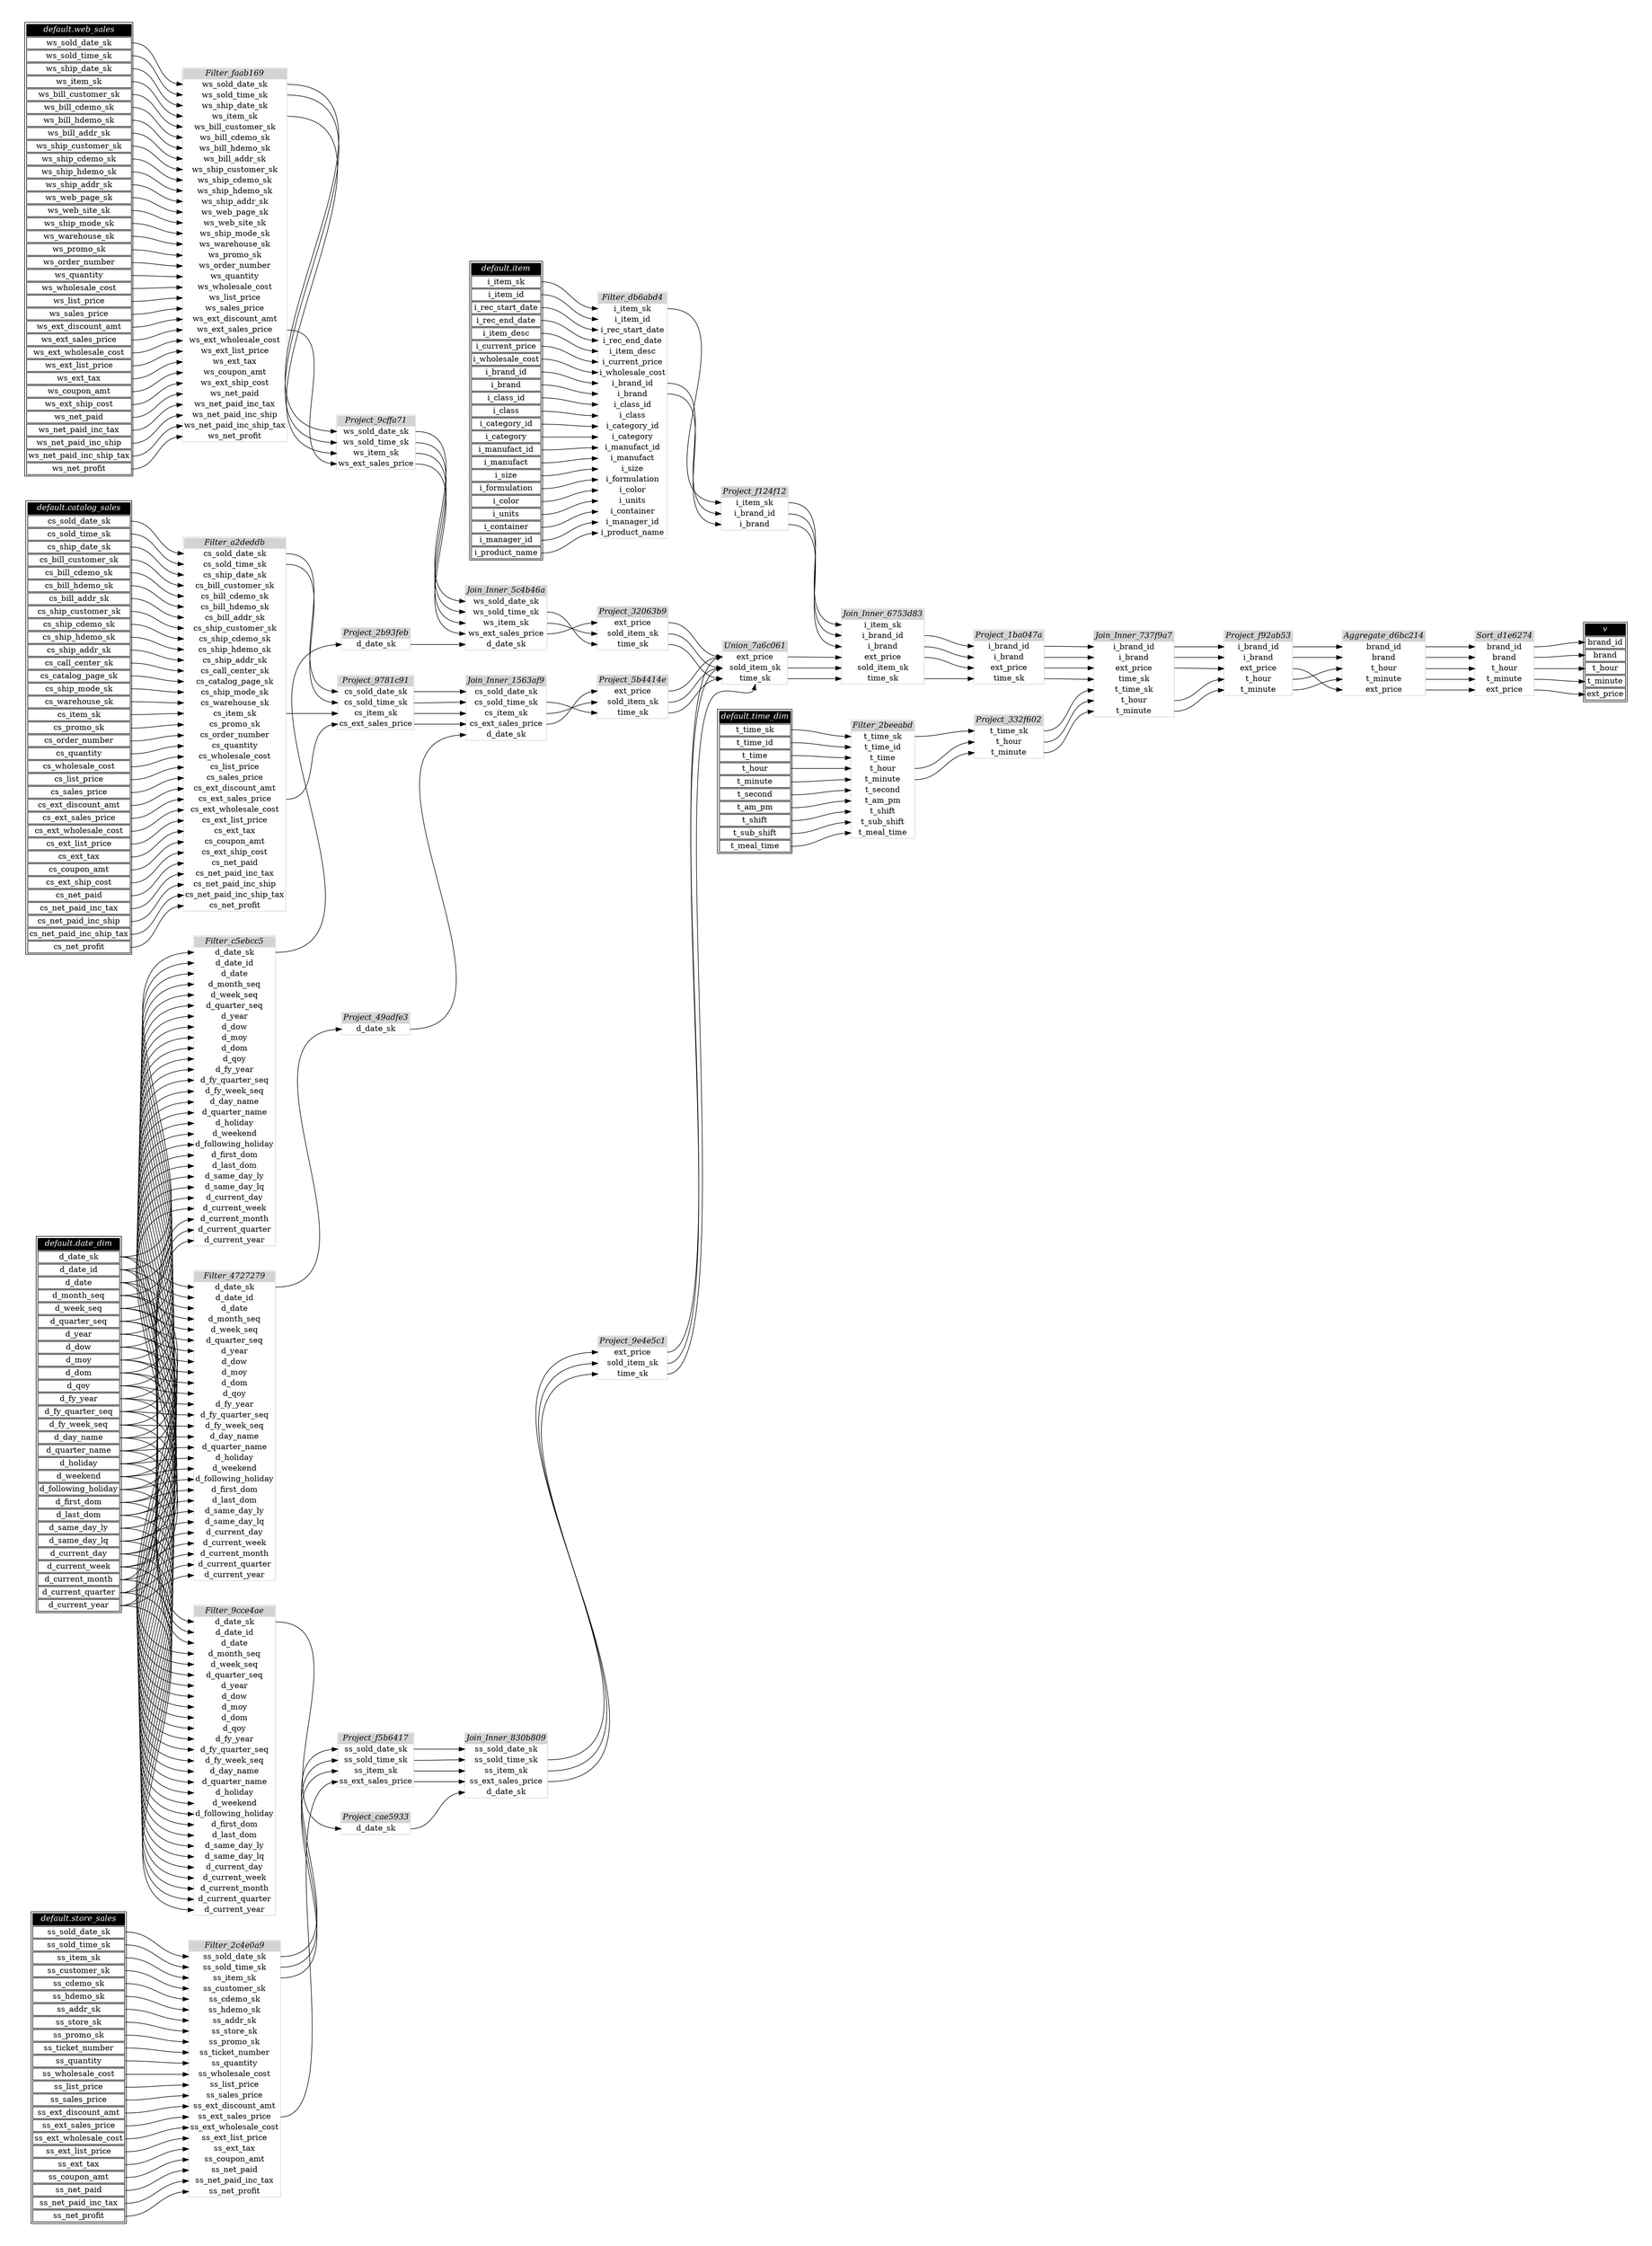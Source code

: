 // Automatically generated by TPCDSFlowTestSuite


digraph {
  graph [pad="0.5" nodesep="0.5" ranksep="1" fontname="Helvetica" rankdir=LR];
  node [shape=plaintext]

  
"Aggregate_d6bc214" [label=<
<table color="lightgray" border="1" cellborder="0" cellspacing="0">
  <tr><td bgcolor="lightgray" port="nodeName"><i>Aggregate_d6bc214</i></td></tr>
  <tr><td port="0">brand_id</td></tr>
<tr><td port="1">brand</td></tr>
<tr><td port="2">t_hour</td></tr>
<tr><td port="3">t_minute</td></tr>
<tr><td port="4">ext_price</td></tr>
</table>>];
     

"Filter_2beeabd" [label=<
<table color="lightgray" border="1" cellborder="0" cellspacing="0">
  <tr><td bgcolor="lightgray" port="nodeName"><i>Filter_2beeabd</i></td></tr>
  <tr><td port="0">t_time_sk</td></tr>
<tr><td port="1">t_time_id</td></tr>
<tr><td port="2">t_time</td></tr>
<tr><td port="3">t_hour</td></tr>
<tr><td port="4">t_minute</td></tr>
<tr><td port="5">t_second</td></tr>
<tr><td port="6">t_am_pm</td></tr>
<tr><td port="7">t_shift</td></tr>
<tr><td port="8">t_sub_shift</td></tr>
<tr><td port="9">t_meal_time</td></tr>
</table>>];
     

"Filter_2c4e0a9" [label=<
<table color="lightgray" border="1" cellborder="0" cellspacing="0">
  <tr><td bgcolor="lightgray" port="nodeName"><i>Filter_2c4e0a9</i></td></tr>
  <tr><td port="0">ss_sold_date_sk</td></tr>
<tr><td port="1">ss_sold_time_sk</td></tr>
<tr><td port="2">ss_item_sk</td></tr>
<tr><td port="3">ss_customer_sk</td></tr>
<tr><td port="4">ss_cdemo_sk</td></tr>
<tr><td port="5">ss_hdemo_sk</td></tr>
<tr><td port="6">ss_addr_sk</td></tr>
<tr><td port="7">ss_store_sk</td></tr>
<tr><td port="8">ss_promo_sk</td></tr>
<tr><td port="9">ss_ticket_number</td></tr>
<tr><td port="10">ss_quantity</td></tr>
<tr><td port="11">ss_wholesale_cost</td></tr>
<tr><td port="12">ss_list_price</td></tr>
<tr><td port="13">ss_sales_price</td></tr>
<tr><td port="14">ss_ext_discount_amt</td></tr>
<tr><td port="15">ss_ext_sales_price</td></tr>
<tr><td port="16">ss_ext_wholesale_cost</td></tr>
<tr><td port="17">ss_ext_list_price</td></tr>
<tr><td port="18">ss_ext_tax</td></tr>
<tr><td port="19">ss_coupon_amt</td></tr>
<tr><td port="20">ss_net_paid</td></tr>
<tr><td port="21">ss_net_paid_inc_tax</td></tr>
<tr><td port="22">ss_net_profit</td></tr>
</table>>];
     

"Filter_4727279" [label=<
<table color="lightgray" border="1" cellborder="0" cellspacing="0">
  <tr><td bgcolor="lightgray" port="nodeName"><i>Filter_4727279</i></td></tr>
  <tr><td port="0">d_date_sk</td></tr>
<tr><td port="1">d_date_id</td></tr>
<tr><td port="2">d_date</td></tr>
<tr><td port="3">d_month_seq</td></tr>
<tr><td port="4">d_week_seq</td></tr>
<tr><td port="5">d_quarter_seq</td></tr>
<tr><td port="6">d_year</td></tr>
<tr><td port="7">d_dow</td></tr>
<tr><td port="8">d_moy</td></tr>
<tr><td port="9">d_dom</td></tr>
<tr><td port="10">d_qoy</td></tr>
<tr><td port="11">d_fy_year</td></tr>
<tr><td port="12">d_fy_quarter_seq</td></tr>
<tr><td port="13">d_fy_week_seq</td></tr>
<tr><td port="14">d_day_name</td></tr>
<tr><td port="15">d_quarter_name</td></tr>
<tr><td port="16">d_holiday</td></tr>
<tr><td port="17">d_weekend</td></tr>
<tr><td port="18">d_following_holiday</td></tr>
<tr><td port="19">d_first_dom</td></tr>
<tr><td port="20">d_last_dom</td></tr>
<tr><td port="21">d_same_day_ly</td></tr>
<tr><td port="22">d_same_day_lq</td></tr>
<tr><td port="23">d_current_day</td></tr>
<tr><td port="24">d_current_week</td></tr>
<tr><td port="25">d_current_month</td></tr>
<tr><td port="26">d_current_quarter</td></tr>
<tr><td port="27">d_current_year</td></tr>
</table>>];
     

"Filter_9cce4ae" [label=<
<table color="lightgray" border="1" cellborder="0" cellspacing="0">
  <tr><td bgcolor="lightgray" port="nodeName"><i>Filter_9cce4ae</i></td></tr>
  <tr><td port="0">d_date_sk</td></tr>
<tr><td port="1">d_date_id</td></tr>
<tr><td port="2">d_date</td></tr>
<tr><td port="3">d_month_seq</td></tr>
<tr><td port="4">d_week_seq</td></tr>
<tr><td port="5">d_quarter_seq</td></tr>
<tr><td port="6">d_year</td></tr>
<tr><td port="7">d_dow</td></tr>
<tr><td port="8">d_moy</td></tr>
<tr><td port="9">d_dom</td></tr>
<tr><td port="10">d_qoy</td></tr>
<tr><td port="11">d_fy_year</td></tr>
<tr><td port="12">d_fy_quarter_seq</td></tr>
<tr><td port="13">d_fy_week_seq</td></tr>
<tr><td port="14">d_day_name</td></tr>
<tr><td port="15">d_quarter_name</td></tr>
<tr><td port="16">d_holiday</td></tr>
<tr><td port="17">d_weekend</td></tr>
<tr><td port="18">d_following_holiday</td></tr>
<tr><td port="19">d_first_dom</td></tr>
<tr><td port="20">d_last_dom</td></tr>
<tr><td port="21">d_same_day_ly</td></tr>
<tr><td port="22">d_same_day_lq</td></tr>
<tr><td port="23">d_current_day</td></tr>
<tr><td port="24">d_current_week</td></tr>
<tr><td port="25">d_current_month</td></tr>
<tr><td port="26">d_current_quarter</td></tr>
<tr><td port="27">d_current_year</td></tr>
</table>>];
     

"Filter_a2deddb" [label=<
<table color="lightgray" border="1" cellborder="0" cellspacing="0">
  <tr><td bgcolor="lightgray" port="nodeName"><i>Filter_a2deddb</i></td></tr>
  <tr><td port="0">cs_sold_date_sk</td></tr>
<tr><td port="1">cs_sold_time_sk</td></tr>
<tr><td port="2">cs_ship_date_sk</td></tr>
<tr><td port="3">cs_bill_customer_sk</td></tr>
<tr><td port="4">cs_bill_cdemo_sk</td></tr>
<tr><td port="5">cs_bill_hdemo_sk</td></tr>
<tr><td port="6">cs_bill_addr_sk</td></tr>
<tr><td port="7">cs_ship_customer_sk</td></tr>
<tr><td port="8">cs_ship_cdemo_sk</td></tr>
<tr><td port="9">cs_ship_hdemo_sk</td></tr>
<tr><td port="10">cs_ship_addr_sk</td></tr>
<tr><td port="11">cs_call_center_sk</td></tr>
<tr><td port="12">cs_catalog_page_sk</td></tr>
<tr><td port="13">cs_ship_mode_sk</td></tr>
<tr><td port="14">cs_warehouse_sk</td></tr>
<tr><td port="15">cs_item_sk</td></tr>
<tr><td port="16">cs_promo_sk</td></tr>
<tr><td port="17">cs_order_number</td></tr>
<tr><td port="18">cs_quantity</td></tr>
<tr><td port="19">cs_wholesale_cost</td></tr>
<tr><td port="20">cs_list_price</td></tr>
<tr><td port="21">cs_sales_price</td></tr>
<tr><td port="22">cs_ext_discount_amt</td></tr>
<tr><td port="23">cs_ext_sales_price</td></tr>
<tr><td port="24">cs_ext_wholesale_cost</td></tr>
<tr><td port="25">cs_ext_list_price</td></tr>
<tr><td port="26">cs_ext_tax</td></tr>
<tr><td port="27">cs_coupon_amt</td></tr>
<tr><td port="28">cs_ext_ship_cost</td></tr>
<tr><td port="29">cs_net_paid</td></tr>
<tr><td port="30">cs_net_paid_inc_tax</td></tr>
<tr><td port="31">cs_net_paid_inc_ship</td></tr>
<tr><td port="32">cs_net_paid_inc_ship_tax</td></tr>
<tr><td port="33">cs_net_profit</td></tr>
</table>>];
     

"Filter_c5ebcc5" [label=<
<table color="lightgray" border="1" cellborder="0" cellspacing="0">
  <tr><td bgcolor="lightgray" port="nodeName"><i>Filter_c5ebcc5</i></td></tr>
  <tr><td port="0">d_date_sk</td></tr>
<tr><td port="1">d_date_id</td></tr>
<tr><td port="2">d_date</td></tr>
<tr><td port="3">d_month_seq</td></tr>
<tr><td port="4">d_week_seq</td></tr>
<tr><td port="5">d_quarter_seq</td></tr>
<tr><td port="6">d_year</td></tr>
<tr><td port="7">d_dow</td></tr>
<tr><td port="8">d_moy</td></tr>
<tr><td port="9">d_dom</td></tr>
<tr><td port="10">d_qoy</td></tr>
<tr><td port="11">d_fy_year</td></tr>
<tr><td port="12">d_fy_quarter_seq</td></tr>
<tr><td port="13">d_fy_week_seq</td></tr>
<tr><td port="14">d_day_name</td></tr>
<tr><td port="15">d_quarter_name</td></tr>
<tr><td port="16">d_holiday</td></tr>
<tr><td port="17">d_weekend</td></tr>
<tr><td port="18">d_following_holiday</td></tr>
<tr><td port="19">d_first_dom</td></tr>
<tr><td port="20">d_last_dom</td></tr>
<tr><td port="21">d_same_day_ly</td></tr>
<tr><td port="22">d_same_day_lq</td></tr>
<tr><td port="23">d_current_day</td></tr>
<tr><td port="24">d_current_week</td></tr>
<tr><td port="25">d_current_month</td></tr>
<tr><td port="26">d_current_quarter</td></tr>
<tr><td port="27">d_current_year</td></tr>
</table>>];
     

"Filter_db6abd4" [label=<
<table color="lightgray" border="1" cellborder="0" cellspacing="0">
  <tr><td bgcolor="lightgray" port="nodeName"><i>Filter_db6abd4</i></td></tr>
  <tr><td port="0">i_item_sk</td></tr>
<tr><td port="1">i_item_id</td></tr>
<tr><td port="2">i_rec_start_date</td></tr>
<tr><td port="3">i_rec_end_date</td></tr>
<tr><td port="4">i_item_desc</td></tr>
<tr><td port="5">i_current_price</td></tr>
<tr><td port="6">i_wholesale_cost</td></tr>
<tr><td port="7">i_brand_id</td></tr>
<tr><td port="8">i_brand</td></tr>
<tr><td port="9">i_class_id</td></tr>
<tr><td port="10">i_class</td></tr>
<tr><td port="11">i_category_id</td></tr>
<tr><td port="12">i_category</td></tr>
<tr><td port="13">i_manufact_id</td></tr>
<tr><td port="14">i_manufact</td></tr>
<tr><td port="15">i_size</td></tr>
<tr><td port="16">i_formulation</td></tr>
<tr><td port="17">i_color</td></tr>
<tr><td port="18">i_units</td></tr>
<tr><td port="19">i_container</td></tr>
<tr><td port="20">i_manager_id</td></tr>
<tr><td port="21">i_product_name</td></tr>
</table>>];
     

"Filter_faab169" [label=<
<table color="lightgray" border="1" cellborder="0" cellspacing="0">
  <tr><td bgcolor="lightgray" port="nodeName"><i>Filter_faab169</i></td></tr>
  <tr><td port="0">ws_sold_date_sk</td></tr>
<tr><td port="1">ws_sold_time_sk</td></tr>
<tr><td port="2">ws_ship_date_sk</td></tr>
<tr><td port="3">ws_item_sk</td></tr>
<tr><td port="4">ws_bill_customer_sk</td></tr>
<tr><td port="5">ws_bill_cdemo_sk</td></tr>
<tr><td port="6">ws_bill_hdemo_sk</td></tr>
<tr><td port="7">ws_bill_addr_sk</td></tr>
<tr><td port="8">ws_ship_customer_sk</td></tr>
<tr><td port="9">ws_ship_cdemo_sk</td></tr>
<tr><td port="10">ws_ship_hdemo_sk</td></tr>
<tr><td port="11">ws_ship_addr_sk</td></tr>
<tr><td port="12">ws_web_page_sk</td></tr>
<tr><td port="13">ws_web_site_sk</td></tr>
<tr><td port="14">ws_ship_mode_sk</td></tr>
<tr><td port="15">ws_warehouse_sk</td></tr>
<tr><td port="16">ws_promo_sk</td></tr>
<tr><td port="17">ws_order_number</td></tr>
<tr><td port="18">ws_quantity</td></tr>
<tr><td port="19">ws_wholesale_cost</td></tr>
<tr><td port="20">ws_list_price</td></tr>
<tr><td port="21">ws_sales_price</td></tr>
<tr><td port="22">ws_ext_discount_amt</td></tr>
<tr><td port="23">ws_ext_sales_price</td></tr>
<tr><td port="24">ws_ext_wholesale_cost</td></tr>
<tr><td port="25">ws_ext_list_price</td></tr>
<tr><td port="26">ws_ext_tax</td></tr>
<tr><td port="27">ws_coupon_amt</td></tr>
<tr><td port="28">ws_ext_ship_cost</td></tr>
<tr><td port="29">ws_net_paid</td></tr>
<tr><td port="30">ws_net_paid_inc_tax</td></tr>
<tr><td port="31">ws_net_paid_inc_ship</td></tr>
<tr><td port="32">ws_net_paid_inc_ship_tax</td></tr>
<tr><td port="33">ws_net_profit</td></tr>
</table>>];
     

"Join_Inner_1563af9" [label=<
<table color="lightgray" border="1" cellborder="0" cellspacing="0">
  <tr><td bgcolor="lightgray" port="nodeName"><i>Join_Inner_1563af9</i></td></tr>
  <tr><td port="0">cs_sold_date_sk</td></tr>
<tr><td port="1">cs_sold_time_sk</td></tr>
<tr><td port="2">cs_item_sk</td></tr>
<tr><td port="3">cs_ext_sales_price</td></tr>
<tr><td port="4">d_date_sk</td></tr>
</table>>];
     

"Join_Inner_5c4b46a" [label=<
<table color="lightgray" border="1" cellborder="0" cellspacing="0">
  <tr><td bgcolor="lightgray" port="nodeName"><i>Join_Inner_5c4b46a</i></td></tr>
  <tr><td port="0">ws_sold_date_sk</td></tr>
<tr><td port="1">ws_sold_time_sk</td></tr>
<tr><td port="2">ws_item_sk</td></tr>
<tr><td port="3">ws_ext_sales_price</td></tr>
<tr><td port="4">d_date_sk</td></tr>
</table>>];
     

"Join_Inner_6753d83" [label=<
<table color="lightgray" border="1" cellborder="0" cellspacing="0">
  <tr><td bgcolor="lightgray" port="nodeName"><i>Join_Inner_6753d83</i></td></tr>
  <tr><td port="0">i_item_sk</td></tr>
<tr><td port="1">i_brand_id</td></tr>
<tr><td port="2">i_brand</td></tr>
<tr><td port="3">ext_price</td></tr>
<tr><td port="4">sold_item_sk</td></tr>
<tr><td port="5">time_sk</td></tr>
</table>>];
     

"Join_Inner_737f9a7" [label=<
<table color="lightgray" border="1" cellborder="0" cellspacing="0">
  <tr><td bgcolor="lightgray" port="nodeName"><i>Join_Inner_737f9a7</i></td></tr>
  <tr><td port="0">i_brand_id</td></tr>
<tr><td port="1">i_brand</td></tr>
<tr><td port="2">ext_price</td></tr>
<tr><td port="3">time_sk</td></tr>
<tr><td port="4">t_time_sk</td></tr>
<tr><td port="5">t_hour</td></tr>
<tr><td port="6">t_minute</td></tr>
</table>>];
     

"Join_Inner_830b809" [label=<
<table color="lightgray" border="1" cellborder="0" cellspacing="0">
  <tr><td bgcolor="lightgray" port="nodeName"><i>Join_Inner_830b809</i></td></tr>
  <tr><td port="0">ss_sold_date_sk</td></tr>
<tr><td port="1">ss_sold_time_sk</td></tr>
<tr><td port="2">ss_item_sk</td></tr>
<tr><td port="3">ss_ext_sales_price</td></tr>
<tr><td port="4">d_date_sk</td></tr>
</table>>];
     

"Project_1ba047a" [label=<
<table color="lightgray" border="1" cellborder="0" cellspacing="0">
  <tr><td bgcolor="lightgray" port="nodeName"><i>Project_1ba047a</i></td></tr>
  <tr><td port="0">i_brand_id</td></tr>
<tr><td port="1">i_brand</td></tr>
<tr><td port="2">ext_price</td></tr>
<tr><td port="3">time_sk</td></tr>
</table>>];
     

"Project_2b93feb" [label=<
<table color="lightgray" border="1" cellborder="0" cellspacing="0">
  <tr><td bgcolor="lightgray" port="nodeName"><i>Project_2b93feb</i></td></tr>
  <tr><td port="0">d_date_sk</td></tr>
</table>>];
     

"Project_32063b9" [label=<
<table color="lightgray" border="1" cellborder="0" cellspacing="0">
  <tr><td bgcolor="lightgray" port="nodeName"><i>Project_32063b9</i></td></tr>
  <tr><td port="0">ext_price</td></tr>
<tr><td port="1">sold_item_sk</td></tr>
<tr><td port="2">time_sk</td></tr>
</table>>];
     

"Project_332f602" [label=<
<table color="lightgray" border="1" cellborder="0" cellspacing="0">
  <tr><td bgcolor="lightgray" port="nodeName"><i>Project_332f602</i></td></tr>
  <tr><td port="0">t_time_sk</td></tr>
<tr><td port="1">t_hour</td></tr>
<tr><td port="2">t_minute</td></tr>
</table>>];
     

"Project_49adfe3" [label=<
<table color="lightgray" border="1" cellborder="0" cellspacing="0">
  <tr><td bgcolor="lightgray" port="nodeName"><i>Project_49adfe3</i></td></tr>
  <tr><td port="0">d_date_sk</td></tr>
</table>>];
     

"Project_5b4414e" [label=<
<table color="lightgray" border="1" cellborder="0" cellspacing="0">
  <tr><td bgcolor="lightgray" port="nodeName"><i>Project_5b4414e</i></td></tr>
  <tr><td port="0">ext_price</td></tr>
<tr><td port="1">sold_item_sk</td></tr>
<tr><td port="2">time_sk</td></tr>
</table>>];
     

"Project_9781c91" [label=<
<table color="lightgray" border="1" cellborder="0" cellspacing="0">
  <tr><td bgcolor="lightgray" port="nodeName"><i>Project_9781c91</i></td></tr>
  <tr><td port="0">cs_sold_date_sk</td></tr>
<tr><td port="1">cs_sold_time_sk</td></tr>
<tr><td port="2">cs_item_sk</td></tr>
<tr><td port="3">cs_ext_sales_price</td></tr>
</table>>];
     

"Project_9cffa71" [label=<
<table color="lightgray" border="1" cellborder="0" cellspacing="0">
  <tr><td bgcolor="lightgray" port="nodeName"><i>Project_9cffa71</i></td></tr>
  <tr><td port="0">ws_sold_date_sk</td></tr>
<tr><td port="1">ws_sold_time_sk</td></tr>
<tr><td port="2">ws_item_sk</td></tr>
<tr><td port="3">ws_ext_sales_price</td></tr>
</table>>];
     

"Project_9e4e5c1" [label=<
<table color="lightgray" border="1" cellborder="0" cellspacing="0">
  <tr><td bgcolor="lightgray" port="nodeName"><i>Project_9e4e5c1</i></td></tr>
  <tr><td port="0">ext_price</td></tr>
<tr><td port="1">sold_item_sk</td></tr>
<tr><td port="2">time_sk</td></tr>
</table>>];
     

"Project_cae5933" [label=<
<table color="lightgray" border="1" cellborder="0" cellspacing="0">
  <tr><td bgcolor="lightgray" port="nodeName"><i>Project_cae5933</i></td></tr>
  <tr><td port="0">d_date_sk</td></tr>
</table>>];
     

"Project_f124f12" [label=<
<table color="lightgray" border="1" cellborder="0" cellspacing="0">
  <tr><td bgcolor="lightgray" port="nodeName"><i>Project_f124f12</i></td></tr>
  <tr><td port="0">i_item_sk</td></tr>
<tr><td port="1">i_brand_id</td></tr>
<tr><td port="2">i_brand</td></tr>
</table>>];
     

"Project_f5b6417" [label=<
<table color="lightgray" border="1" cellborder="0" cellspacing="0">
  <tr><td bgcolor="lightgray" port="nodeName"><i>Project_f5b6417</i></td></tr>
  <tr><td port="0">ss_sold_date_sk</td></tr>
<tr><td port="1">ss_sold_time_sk</td></tr>
<tr><td port="2">ss_item_sk</td></tr>
<tr><td port="3">ss_ext_sales_price</td></tr>
</table>>];
     

"Project_f92ab53" [label=<
<table color="lightgray" border="1" cellborder="0" cellspacing="0">
  <tr><td bgcolor="lightgray" port="nodeName"><i>Project_f92ab53</i></td></tr>
  <tr><td port="0">i_brand_id</td></tr>
<tr><td port="1">i_brand</td></tr>
<tr><td port="2">ext_price</td></tr>
<tr><td port="3">t_hour</td></tr>
<tr><td port="4">t_minute</td></tr>
</table>>];
     

"Sort_d1e6274" [label=<
<table color="lightgray" border="1" cellborder="0" cellspacing="0">
  <tr><td bgcolor="lightgray" port="nodeName"><i>Sort_d1e6274</i></td></tr>
  <tr><td port="0">brand_id</td></tr>
<tr><td port="1">brand</td></tr>
<tr><td port="2">t_hour</td></tr>
<tr><td port="3">t_minute</td></tr>
<tr><td port="4">ext_price</td></tr>
</table>>];
     

"Union_7a6c061" [label=<
<table color="lightgray" border="1" cellborder="0" cellspacing="0">
  <tr><td bgcolor="lightgray" port="nodeName"><i>Union_7a6c061</i></td></tr>
  <tr><td port="0">ext_price</td></tr>
<tr><td port="1">sold_item_sk</td></tr>
<tr><td port="2">time_sk</td></tr>
</table>>];
     

"default.catalog_sales" [color="black" label=<
<table>
  <tr><td bgcolor="black" port="nodeName"><i><font color="white">default.catalog_sales</font></i></td></tr>
  <tr><td port="0">cs_sold_date_sk</td></tr>
<tr><td port="1">cs_sold_time_sk</td></tr>
<tr><td port="2">cs_ship_date_sk</td></tr>
<tr><td port="3">cs_bill_customer_sk</td></tr>
<tr><td port="4">cs_bill_cdemo_sk</td></tr>
<tr><td port="5">cs_bill_hdemo_sk</td></tr>
<tr><td port="6">cs_bill_addr_sk</td></tr>
<tr><td port="7">cs_ship_customer_sk</td></tr>
<tr><td port="8">cs_ship_cdemo_sk</td></tr>
<tr><td port="9">cs_ship_hdemo_sk</td></tr>
<tr><td port="10">cs_ship_addr_sk</td></tr>
<tr><td port="11">cs_call_center_sk</td></tr>
<tr><td port="12">cs_catalog_page_sk</td></tr>
<tr><td port="13">cs_ship_mode_sk</td></tr>
<tr><td port="14">cs_warehouse_sk</td></tr>
<tr><td port="15">cs_item_sk</td></tr>
<tr><td port="16">cs_promo_sk</td></tr>
<tr><td port="17">cs_order_number</td></tr>
<tr><td port="18">cs_quantity</td></tr>
<tr><td port="19">cs_wholesale_cost</td></tr>
<tr><td port="20">cs_list_price</td></tr>
<tr><td port="21">cs_sales_price</td></tr>
<tr><td port="22">cs_ext_discount_amt</td></tr>
<tr><td port="23">cs_ext_sales_price</td></tr>
<tr><td port="24">cs_ext_wholesale_cost</td></tr>
<tr><td port="25">cs_ext_list_price</td></tr>
<tr><td port="26">cs_ext_tax</td></tr>
<tr><td port="27">cs_coupon_amt</td></tr>
<tr><td port="28">cs_ext_ship_cost</td></tr>
<tr><td port="29">cs_net_paid</td></tr>
<tr><td port="30">cs_net_paid_inc_tax</td></tr>
<tr><td port="31">cs_net_paid_inc_ship</td></tr>
<tr><td port="32">cs_net_paid_inc_ship_tax</td></tr>
<tr><td port="33">cs_net_profit</td></tr>
</table>>];
     

"default.date_dim" [color="black" label=<
<table>
  <tr><td bgcolor="black" port="nodeName"><i><font color="white">default.date_dim</font></i></td></tr>
  <tr><td port="0">d_date_sk</td></tr>
<tr><td port="1">d_date_id</td></tr>
<tr><td port="2">d_date</td></tr>
<tr><td port="3">d_month_seq</td></tr>
<tr><td port="4">d_week_seq</td></tr>
<tr><td port="5">d_quarter_seq</td></tr>
<tr><td port="6">d_year</td></tr>
<tr><td port="7">d_dow</td></tr>
<tr><td port="8">d_moy</td></tr>
<tr><td port="9">d_dom</td></tr>
<tr><td port="10">d_qoy</td></tr>
<tr><td port="11">d_fy_year</td></tr>
<tr><td port="12">d_fy_quarter_seq</td></tr>
<tr><td port="13">d_fy_week_seq</td></tr>
<tr><td port="14">d_day_name</td></tr>
<tr><td port="15">d_quarter_name</td></tr>
<tr><td port="16">d_holiday</td></tr>
<tr><td port="17">d_weekend</td></tr>
<tr><td port="18">d_following_holiday</td></tr>
<tr><td port="19">d_first_dom</td></tr>
<tr><td port="20">d_last_dom</td></tr>
<tr><td port="21">d_same_day_ly</td></tr>
<tr><td port="22">d_same_day_lq</td></tr>
<tr><td port="23">d_current_day</td></tr>
<tr><td port="24">d_current_week</td></tr>
<tr><td port="25">d_current_month</td></tr>
<tr><td port="26">d_current_quarter</td></tr>
<tr><td port="27">d_current_year</td></tr>
</table>>];
     

"default.item" [color="black" label=<
<table>
  <tr><td bgcolor="black" port="nodeName"><i><font color="white">default.item</font></i></td></tr>
  <tr><td port="0">i_item_sk</td></tr>
<tr><td port="1">i_item_id</td></tr>
<tr><td port="2">i_rec_start_date</td></tr>
<tr><td port="3">i_rec_end_date</td></tr>
<tr><td port="4">i_item_desc</td></tr>
<tr><td port="5">i_current_price</td></tr>
<tr><td port="6">i_wholesale_cost</td></tr>
<tr><td port="7">i_brand_id</td></tr>
<tr><td port="8">i_brand</td></tr>
<tr><td port="9">i_class_id</td></tr>
<tr><td port="10">i_class</td></tr>
<tr><td port="11">i_category_id</td></tr>
<tr><td port="12">i_category</td></tr>
<tr><td port="13">i_manufact_id</td></tr>
<tr><td port="14">i_manufact</td></tr>
<tr><td port="15">i_size</td></tr>
<tr><td port="16">i_formulation</td></tr>
<tr><td port="17">i_color</td></tr>
<tr><td port="18">i_units</td></tr>
<tr><td port="19">i_container</td></tr>
<tr><td port="20">i_manager_id</td></tr>
<tr><td port="21">i_product_name</td></tr>
</table>>];
     

"default.store_sales" [color="black" label=<
<table>
  <tr><td bgcolor="black" port="nodeName"><i><font color="white">default.store_sales</font></i></td></tr>
  <tr><td port="0">ss_sold_date_sk</td></tr>
<tr><td port="1">ss_sold_time_sk</td></tr>
<tr><td port="2">ss_item_sk</td></tr>
<tr><td port="3">ss_customer_sk</td></tr>
<tr><td port="4">ss_cdemo_sk</td></tr>
<tr><td port="5">ss_hdemo_sk</td></tr>
<tr><td port="6">ss_addr_sk</td></tr>
<tr><td port="7">ss_store_sk</td></tr>
<tr><td port="8">ss_promo_sk</td></tr>
<tr><td port="9">ss_ticket_number</td></tr>
<tr><td port="10">ss_quantity</td></tr>
<tr><td port="11">ss_wholesale_cost</td></tr>
<tr><td port="12">ss_list_price</td></tr>
<tr><td port="13">ss_sales_price</td></tr>
<tr><td port="14">ss_ext_discount_amt</td></tr>
<tr><td port="15">ss_ext_sales_price</td></tr>
<tr><td port="16">ss_ext_wholesale_cost</td></tr>
<tr><td port="17">ss_ext_list_price</td></tr>
<tr><td port="18">ss_ext_tax</td></tr>
<tr><td port="19">ss_coupon_amt</td></tr>
<tr><td port="20">ss_net_paid</td></tr>
<tr><td port="21">ss_net_paid_inc_tax</td></tr>
<tr><td port="22">ss_net_profit</td></tr>
</table>>];
     

"default.time_dim" [color="black" label=<
<table>
  <tr><td bgcolor="black" port="nodeName"><i><font color="white">default.time_dim</font></i></td></tr>
  <tr><td port="0">t_time_sk</td></tr>
<tr><td port="1">t_time_id</td></tr>
<tr><td port="2">t_time</td></tr>
<tr><td port="3">t_hour</td></tr>
<tr><td port="4">t_minute</td></tr>
<tr><td port="5">t_second</td></tr>
<tr><td port="6">t_am_pm</td></tr>
<tr><td port="7">t_shift</td></tr>
<tr><td port="8">t_sub_shift</td></tr>
<tr><td port="9">t_meal_time</td></tr>
</table>>];
     

"default.web_sales" [color="black" label=<
<table>
  <tr><td bgcolor="black" port="nodeName"><i><font color="white">default.web_sales</font></i></td></tr>
  <tr><td port="0">ws_sold_date_sk</td></tr>
<tr><td port="1">ws_sold_time_sk</td></tr>
<tr><td port="2">ws_ship_date_sk</td></tr>
<tr><td port="3">ws_item_sk</td></tr>
<tr><td port="4">ws_bill_customer_sk</td></tr>
<tr><td port="5">ws_bill_cdemo_sk</td></tr>
<tr><td port="6">ws_bill_hdemo_sk</td></tr>
<tr><td port="7">ws_bill_addr_sk</td></tr>
<tr><td port="8">ws_ship_customer_sk</td></tr>
<tr><td port="9">ws_ship_cdemo_sk</td></tr>
<tr><td port="10">ws_ship_hdemo_sk</td></tr>
<tr><td port="11">ws_ship_addr_sk</td></tr>
<tr><td port="12">ws_web_page_sk</td></tr>
<tr><td port="13">ws_web_site_sk</td></tr>
<tr><td port="14">ws_ship_mode_sk</td></tr>
<tr><td port="15">ws_warehouse_sk</td></tr>
<tr><td port="16">ws_promo_sk</td></tr>
<tr><td port="17">ws_order_number</td></tr>
<tr><td port="18">ws_quantity</td></tr>
<tr><td port="19">ws_wholesale_cost</td></tr>
<tr><td port="20">ws_list_price</td></tr>
<tr><td port="21">ws_sales_price</td></tr>
<tr><td port="22">ws_ext_discount_amt</td></tr>
<tr><td port="23">ws_ext_sales_price</td></tr>
<tr><td port="24">ws_ext_wholesale_cost</td></tr>
<tr><td port="25">ws_ext_list_price</td></tr>
<tr><td port="26">ws_ext_tax</td></tr>
<tr><td port="27">ws_coupon_amt</td></tr>
<tr><td port="28">ws_ext_ship_cost</td></tr>
<tr><td port="29">ws_net_paid</td></tr>
<tr><td port="30">ws_net_paid_inc_tax</td></tr>
<tr><td port="31">ws_net_paid_inc_ship</td></tr>
<tr><td port="32">ws_net_paid_inc_ship_tax</td></tr>
<tr><td port="33">ws_net_profit</td></tr>
</table>>];
     

"v" [color="black" label=<
<table>
  <tr><td bgcolor="black" port="nodeName"><i><font color="white">v</font></i></td></tr>
  <tr><td port="0">brand_id</td></tr>
<tr><td port="1">brand</td></tr>
<tr><td port="2">t_hour</td></tr>
<tr><td port="3">t_minute</td></tr>
<tr><td port="4">ext_price</td></tr>
</table>>];
     
  "Aggregate_d6bc214":0 -> "Sort_d1e6274":0;
"Aggregate_d6bc214":1 -> "Sort_d1e6274":1;
"Aggregate_d6bc214":2 -> "Sort_d1e6274":2;
"Aggregate_d6bc214":3 -> "Sort_d1e6274":3;
"Aggregate_d6bc214":4 -> "Sort_d1e6274":4;
"Filter_2beeabd":0 -> "Project_332f602":0;
"Filter_2beeabd":3 -> "Project_332f602":1;
"Filter_2beeabd":4 -> "Project_332f602":2;
"Filter_2c4e0a9":0 -> "Project_f5b6417":0;
"Filter_2c4e0a9":1 -> "Project_f5b6417":1;
"Filter_2c4e0a9":15 -> "Project_f5b6417":3;
"Filter_2c4e0a9":2 -> "Project_f5b6417":2;
"Filter_4727279":0 -> "Project_49adfe3":0;
"Filter_9cce4ae":0 -> "Project_cae5933":0;
"Filter_a2deddb":0 -> "Project_9781c91":0;
"Filter_a2deddb":1 -> "Project_9781c91":1;
"Filter_a2deddb":15 -> "Project_9781c91":2;
"Filter_a2deddb":23 -> "Project_9781c91":3;
"Filter_c5ebcc5":0 -> "Project_2b93feb":0;
"Filter_db6abd4":0 -> "Project_f124f12":0;
"Filter_db6abd4":7 -> "Project_f124f12":1;
"Filter_db6abd4":8 -> "Project_f124f12":2;
"Filter_faab169":0 -> "Project_9cffa71":0;
"Filter_faab169":1 -> "Project_9cffa71":1;
"Filter_faab169":23 -> "Project_9cffa71":3;
"Filter_faab169":3 -> "Project_9cffa71":2;
"Join_Inner_1563af9":1 -> "Project_5b4414e":2;
"Join_Inner_1563af9":2 -> "Project_5b4414e":1;
"Join_Inner_1563af9":3 -> "Project_5b4414e":0;
"Join_Inner_5c4b46a":1 -> "Project_32063b9":2;
"Join_Inner_5c4b46a":2 -> "Project_32063b9":1;
"Join_Inner_5c4b46a":3 -> "Project_32063b9":0;
"Join_Inner_6753d83":1 -> "Project_1ba047a":0;
"Join_Inner_6753d83":2 -> "Project_1ba047a":1;
"Join_Inner_6753d83":3 -> "Project_1ba047a":2;
"Join_Inner_6753d83":5 -> "Project_1ba047a":3;
"Join_Inner_737f9a7":0 -> "Project_f92ab53":0;
"Join_Inner_737f9a7":1 -> "Project_f92ab53":1;
"Join_Inner_737f9a7":2 -> "Project_f92ab53":2;
"Join_Inner_737f9a7":5 -> "Project_f92ab53":3;
"Join_Inner_737f9a7":6 -> "Project_f92ab53":4;
"Join_Inner_830b809":1 -> "Project_9e4e5c1":2;
"Join_Inner_830b809":2 -> "Project_9e4e5c1":1;
"Join_Inner_830b809":3 -> "Project_9e4e5c1":0;
"Project_1ba047a":0 -> "Join_Inner_737f9a7":0;
"Project_1ba047a":1 -> "Join_Inner_737f9a7":1;
"Project_1ba047a":2 -> "Join_Inner_737f9a7":2;
"Project_1ba047a":3 -> "Join_Inner_737f9a7":3;
"Project_2b93feb":0 -> "Join_Inner_5c4b46a":4;
"Project_32063b9":0 -> "Union_7a6c061":0;
"Project_32063b9":1 -> "Union_7a6c061":1;
"Project_32063b9":2 -> "Union_7a6c061":2;
"Project_332f602":0 -> "Join_Inner_737f9a7":4;
"Project_332f602":1 -> "Join_Inner_737f9a7":5;
"Project_332f602":2 -> "Join_Inner_737f9a7":6;
"Project_49adfe3":0 -> "Join_Inner_1563af9":4;
"Project_5b4414e":0 -> "Union_7a6c061":0;
"Project_5b4414e":1 -> "Union_7a6c061":1;
"Project_5b4414e":2 -> "Union_7a6c061":2;
"Project_9781c91":0 -> "Join_Inner_1563af9":0;
"Project_9781c91":1 -> "Join_Inner_1563af9":1;
"Project_9781c91":2 -> "Join_Inner_1563af9":2;
"Project_9781c91":3 -> "Join_Inner_1563af9":3;
"Project_9cffa71":0 -> "Join_Inner_5c4b46a":0;
"Project_9cffa71":1 -> "Join_Inner_5c4b46a":1;
"Project_9cffa71":2 -> "Join_Inner_5c4b46a":2;
"Project_9cffa71":3 -> "Join_Inner_5c4b46a":3;
"Project_9e4e5c1":0 -> "Union_7a6c061":0;
"Project_9e4e5c1":1 -> "Union_7a6c061":1;
"Project_9e4e5c1":2 -> "Union_7a6c061":2;
"Project_cae5933":0 -> "Join_Inner_830b809":4;
"Project_f124f12":0 -> "Join_Inner_6753d83":0;
"Project_f124f12":1 -> "Join_Inner_6753d83":1;
"Project_f124f12":2 -> "Join_Inner_6753d83":2;
"Project_f5b6417":0 -> "Join_Inner_830b809":0;
"Project_f5b6417":1 -> "Join_Inner_830b809":1;
"Project_f5b6417":2 -> "Join_Inner_830b809":2;
"Project_f5b6417":3 -> "Join_Inner_830b809":3;
"Project_f92ab53":0 -> "Aggregate_d6bc214":0;
"Project_f92ab53":1 -> "Aggregate_d6bc214":1;
"Project_f92ab53":2 -> "Aggregate_d6bc214":4;
"Project_f92ab53":3 -> "Aggregate_d6bc214":2;
"Project_f92ab53":4 -> "Aggregate_d6bc214":3;
"Sort_d1e6274":0 -> "v":0;
"Sort_d1e6274":1 -> "v":1;
"Sort_d1e6274":2 -> "v":2;
"Sort_d1e6274":3 -> "v":3;
"Sort_d1e6274":4 -> "v":4;
"Union_7a6c061":0 -> "Join_Inner_6753d83":3;
"Union_7a6c061":1 -> "Join_Inner_6753d83":4;
"Union_7a6c061":2 -> "Join_Inner_6753d83":5;
"default.catalog_sales":0 -> "Filter_a2deddb":0;
"default.catalog_sales":1 -> "Filter_a2deddb":1;
"default.catalog_sales":10 -> "Filter_a2deddb":10;
"default.catalog_sales":11 -> "Filter_a2deddb":11;
"default.catalog_sales":12 -> "Filter_a2deddb":12;
"default.catalog_sales":13 -> "Filter_a2deddb":13;
"default.catalog_sales":14 -> "Filter_a2deddb":14;
"default.catalog_sales":15 -> "Filter_a2deddb":15;
"default.catalog_sales":16 -> "Filter_a2deddb":16;
"default.catalog_sales":17 -> "Filter_a2deddb":17;
"default.catalog_sales":18 -> "Filter_a2deddb":18;
"default.catalog_sales":19 -> "Filter_a2deddb":19;
"default.catalog_sales":2 -> "Filter_a2deddb":2;
"default.catalog_sales":20 -> "Filter_a2deddb":20;
"default.catalog_sales":21 -> "Filter_a2deddb":21;
"default.catalog_sales":22 -> "Filter_a2deddb":22;
"default.catalog_sales":23 -> "Filter_a2deddb":23;
"default.catalog_sales":24 -> "Filter_a2deddb":24;
"default.catalog_sales":25 -> "Filter_a2deddb":25;
"default.catalog_sales":26 -> "Filter_a2deddb":26;
"default.catalog_sales":27 -> "Filter_a2deddb":27;
"default.catalog_sales":28 -> "Filter_a2deddb":28;
"default.catalog_sales":29 -> "Filter_a2deddb":29;
"default.catalog_sales":3 -> "Filter_a2deddb":3;
"default.catalog_sales":30 -> "Filter_a2deddb":30;
"default.catalog_sales":31 -> "Filter_a2deddb":31;
"default.catalog_sales":32 -> "Filter_a2deddb":32;
"default.catalog_sales":33 -> "Filter_a2deddb":33;
"default.catalog_sales":4 -> "Filter_a2deddb":4;
"default.catalog_sales":5 -> "Filter_a2deddb":5;
"default.catalog_sales":6 -> "Filter_a2deddb":6;
"default.catalog_sales":7 -> "Filter_a2deddb":7;
"default.catalog_sales":8 -> "Filter_a2deddb":8;
"default.catalog_sales":9 -> "Filter_a2deddb":9;
"default.date_dim":0 -> "Filter_4727279":0;
"default.date_dim":0 -> "Filter_9cce4ae":0;
"default.date_dim":0 -> "Filter_c5ebcc5":0;
"default.date_dim":1 -> "Filter_4727279":1;
"default.date_dim":1 -> "Filter_9cce4ae":1;
"default.date_dim":1 -> "Filter_c5ebcc5":1;
"default.date_dim":10 -> "Filter_4727279":10;
"default.date_dim":10 -> "Filter_9cce4ae":10;
"default.date_dim":10 -> "Filter_c5ebcc5":10;
"default.date_dim":11 -> "Filter_4727279":11;
"default.date_dim":11 -> "Filter_9cce4ae":11;
"default.date_dim":11 -> "Filter_c5ebcc5":11;
"default.date_dim":12 -> "Filter_4727279":12;
"default.date_dim":12 -> "Filter_9cce4ae":12;
"default.date_dim":12 -> "Filter_c5ebcc5":12;
"default.date_dim":13 -> "Filter_4727279":13;
"default.date_dim":13 -> "Filter_9cce4ae":13;
"default.date_dim":13 -> "Filter_c5ebcc5":13;
"default.date_dim":14 -> "Filter_4727279":14;
"default.date_dim":14 -> "Filter_9cce4ae":14;
"default.date_dim":14 -> "Filter_c5ebcc5":14;
"default.date_dim":15 -> "Filter_4727279":15;
"default.date_dim":15 -> "Filter_9cce4ae":15;
"default.date_dim":15 -> "Filter_c5ebcc5":15;
"default.date_dim":16 -> "Filter_4727279":16;
"default.date_dim":16 -> "Filter_9cce4ae":16;
"default.date_dim":16 -> "Filter_c5ebcc5":16;
"default.date_dim":17 -> "Filter_4727279":17;
"default.date_dim":17 -> "Filter_9cce4ae":17;
"default.date_dim":17 -> "Filter_c5ebcc5":17;
"default.date_dim":18 -> "Filter_4727279":18;
"default.date_dim":18 -> "Filter_9cce4ae":18;
"default.date_dim":18 -> "Filter_c5ebcc5":18;
"default.date_dim":19 -> "Filter_4727279":19;
"default.date_dim":19 -> "Filter_9cce4ae":19;
"default.date_dim":19 -> "Filter_c5ebcc5":19;
"default.date_dim":2 -> "Filter_4727279":2;
"default.date_dim":2 -> "Filter_9cce4ae":2;
"default.date_dim":2 -> "Filter_c5ebcc5":2;
"default.date_dim":20 -> "Filter_4727279":20;
"default.date_dim":20 -> "Filter_9cce4ae":20;
"default.date_dim":20 -> "Filter_c5ebcc5":20;
"default.date_dim":21 -> "Filter_4727279":21;
"default.date_dim":21 -> "Filter_9cce4ae":21;
"default.date_dim":21 -> "Filter_c5ebcc5":21;
"default.date_dim":22 -> "Filter_4727279":22;
"default.date_dim":22 -> "Filter_9cce4ae":22;
"default.date_dim":22 -> "Filter_c5ebcc5":22;
"default.date_dim":23 -> "Filter_4727279":23;
"default.date_dim":23 -> "Filter_9cce4ae":23;
"default.date_dim":23 -> "Filter_c5ebcc5":23;
"default.date_dim":24 -> "Filter_4727279":24;
"default.date_dim":24 -> "Filter_9cce4ae":24;
"default.date_dim":24 -> "Filter_c5ebcc5":24;
"default.date_dim":25 -> "Filter_4727279":25;
"default.date_dim":25 -> "Filter_9cce4ae":25;
"default.date_dim":25 -> "Filter_c5ebcc5":25;
"default.date_dim":26 -> "Filter_4727279":26;
"default.date_dim":26 -> "Filter_9cce4ae":26;
"default.date_dim":26 -> "Filter_c5ebcc5":26;
"default.date_dim":27 -> "Filter_4727279":27;
"default.date_dim":27 -> "Filter_9cce4ae":27;
"default.date_dim":27 -> "Filter_c5ebcc5":27;
"default.date_dim":3 -> "Filter_4727279":3;
"default.date_dim":3 -> "Filter_9cce4ae":3;
"default.date_dim":3 -> "Filter_c5ebcc5":3;
"default.date_dim":4 -> "Filter_4727279":4;
"default.date_dim":4 -> "Filter_9cce4ae":4;
"default.date_dim":4 -> "Filter_c5ebcc5":4;
"default.date_dim":5 -> "Filter_4727279":5;
"default.date_dim":5 -> "Filter_9cce4ae":5;
"default.date_dim":5 -> "Filter_c5ebcc5":5;
"default.date_dim":6 -> "Filter_4727279":6;
"default.date_dim":6 -> "Filter_9cce4ae":6;
"default.date_dim":6 -> "Filter_c5ebcc5":6;
"default.date_dim":7 -> "Filter_4727279":7;
"default.date_dim":7 -> "Filter_9cce4ae":7;
"default.date_dim":7 -> "Filter_c5ebcc5":7;
"default.date_dim":8 -> "Filter_4727279":8;
"default.date_dim":8 -> "Filter_9cce4ae":8;
"default.date_dim":8 -> "Filter_c5ebcc5":8;
"default.date_dim":9 -> "Filter_4727279":9;
"default.date_dim":9 -> "Filter_9cce4ae":9;
"default.date_dim":9 -> "Filter_c5ebcc5":9;
"default.item":0 -> "Filter_db6abd4":0;
"default.item":1 -> "Filter_db6abd4":1;
"default.item":10 -> "Filter_db6abd4":10;
"default.item":11 -> "Filter_db6abd4":11;
"default.item":12 -> "Filter_db6abd4":12;
"default.item":13 -> "Filter_db6abd4":13;
"default.item":14 -> "Filter_db6abd4":14;
"default.item":15 -> "Filter_db6abd4":15;
"default.item":16 -> "Filter_db6abd4":16;
"default.item":17 -> "Filter_db6abd4":17;
"default.item":18 -> "Filter_db6abd4":18;
"default.item":19 -> "Filter_db6abd4":19;
"default.item":2 -> "Filter_db6abd4":2;
"default.item":20 -> "Filter_db6abd4":20;
"default.item":21 -> "Filter_db6abd4":21;
"default.item":3 -> "Filter_db6abd4":3;
"default.item":4 -> "Filter_db6abd4":4;
"default.item":5 -> "Filter_db6abd4":5;
"default.item":6 -> "Filter_db6abd4":6;
"default.item":7 -> "Filter_db6abd4":7;
"default.item":8 -> "Filter_db6abd4":8;
"default.item":9 -> "Filter_db6abd4":9;
"default.store_sales":0 -> "Filter_2c4e0a9":0;
"default.store_sales":1 -> "Filter_2c4e0a9":1;
"default.store_sales":10 -> "Filter_2c4e0a9":10;
"default.store_sales":11 -> "Filter_2c4e0a9":11;
"default.store_sales":12 -> "Filter_2c4e0a9":12;
"default.store_sales":13 -> "Filter_2c4e0a9":13;
"default.store_sales":14 -> "Filter_2c4e0a9":14;
"default.store_sales":15 -> "Filter_2c4e0a9":15;
"default.store_sales":16 -> "Filter_2c4e0a9":16;
"default.store_sales":17 -> "Filter_2c4e0a9":17;
"default.store_sales":18 -> "Filter_2c4e0a9":18;
"default.store_sales":19 -> "Filter_2c4e0a9":19;
"default.store_sales":2 -> "Filter_2c4e0a9":2;
"default.store_sales":20 -> "Filter_2c4e0a9":20;
"default.store_sales":21 -> "Filter_2c4e0a9":21;
"default.store_sales":22 -> "Filter_2c4e0a9":22;
"default.store_sales":3 -> "Filter_2c4e0a9":3;
"default.store_sales":4 -> "Filter_2c4e0a9":4;
"default.store_sales":5 -> "Filter_2c4e0a9":5;
"default.store_sales":6 -> "Filter_2c4e0a9":6;
"default.store_sales":7 -> "Filter_2c4e0a9":7;
"default.store_sales":8 -> "Filter_2c4e0a9":8;
"default.store_sales":9 -> "Filter_2c4e0a9":9;
"default.time_dim":0 -> "Filter_2beeabd":0;
"default.time_dim":1 -> "Filter_2beeabd":1;
"default.time_dim":2 -> "Filter_2beeabd":2;
"default.time_dim":3 -> "Filter_2beeabd":3;
"default.time_dim":4 -> "Filter_2beeabd":4;
"default.time_dim":5 -> "Filter_2beeabd":5;
"default.time_dim":6 -> "Filter_2beeabd":6;
"default.time_dim":7 -> "Filter_2beeabd":7;
"default.time_dim":8 -> "Filter_2beeabd":8;
"default.time_dim":9 -> "Filter_2beeabd":9;
"default.web_sales":0 -> "Filter_faab169":0;
"default.web_sales":1 -> "Filter_faab169":1;
"default.web_sales":10 -> "Filter_faab169":10;
"default.web_sales":11 -> "Filter_faab169":11;
"default.web_sales":12 -> "Filter_faab169":12;
"default.web_sales":13 -> "Filter_faab169":13;
"default.web_sales":14 -> "Filter_faab169":14;
"default.web_sales":15 -> "Filter_faab169":15;
"default.web_sales":16 -> "Filter_faab169":16;
"default.web_sales":17 -> "Filter_faab169":17;
"default.web_sales":18 -> "Filter_faab169":18;
"default.web_sales":19 -> "Filter_faab169":19;
"default.web_sales":2 -> "Filter_faab169":2;
"default.web_sales":20 -> "Filter_faab169":20;
"default.web_sales":21 -> "Filter_faab169":21;
"default.web_sales":22 -> "Filter_faab169":22;
"default.web_sales":23 -> "Filter_faab169":23;
"default.web_sales":24 -> "Filter_faab169":24;
"default.web_sales":25 -> "Filter_faab169":25;
"default.web_sales":26 -> "Filter_faab169":26;
"default.web_sales":27 -> "Filter_faab169":27;
"default.web_sales":28 -> "Filter_faab169":28;
"default.web_sales":29 -> "Filter_faab169":29;
"default.web_sales":3 -> "Filter_faab169":3;
"default.web_sales":30 -> "Filter_faab169":30;
"default.web_sales":31 -> "Filter_faab169":31;
"default.web_sales":32 -> "Filter_faab169":32;
"default.web_sales":33 -> "Filter_faab169":33;
"default.web_sales":4 -> "Filter_faab169":4;
"default.web_sales":5 -> "Filter_faab169":5;
"default.web_sales":6 -> "Filter_faab169":6;
"default.web_sales":7 -> "Filter_faab169":7;
"default.web_sales":8 -> "Filter_faab169":8;
"default.web_sales":9 -> "Filter_faab169":9;
}
       